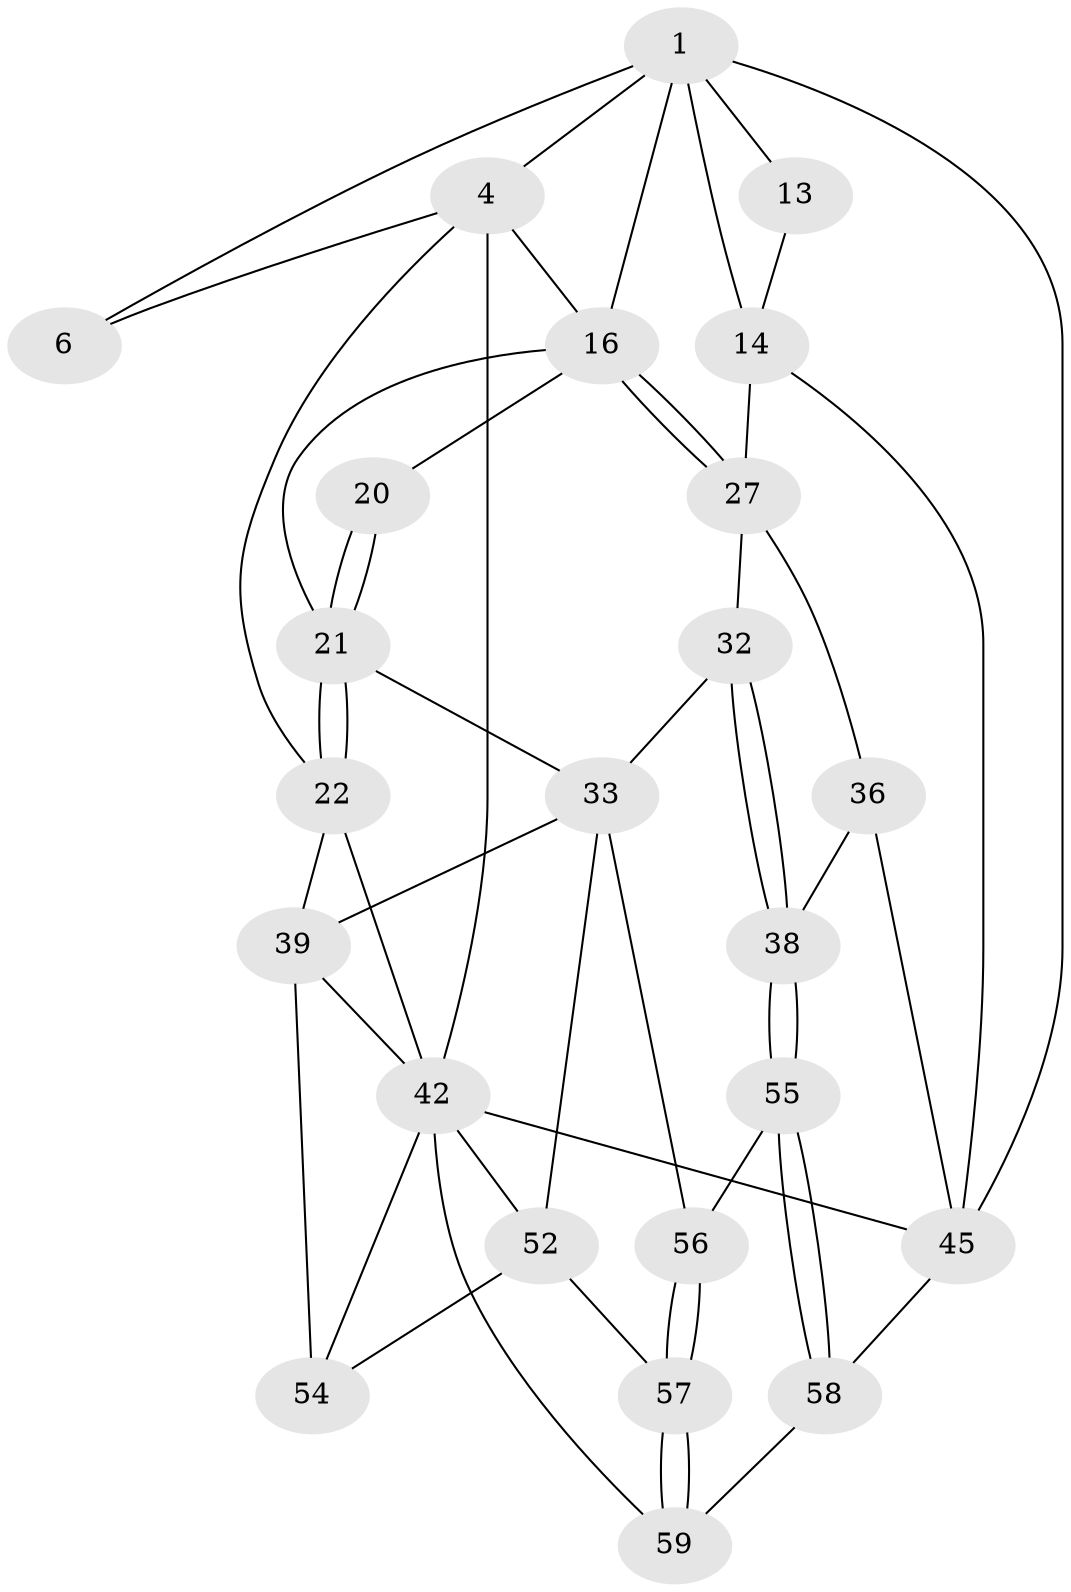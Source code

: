 // original degree distribution, {3: 0.03333333333333333, 4: 0.23333333333333334, 6: 0.2, 5: 0.5333333333333333}
// Generated by graph-tools (version 1.1) at 2025/21/03/04/25 18:21:21]
// undirected, 24 vertices, 53 edges
graph export_dot {
graph [start="1"]
  node [color=gray90,style=filled];
  1 [pos="+0.7805764039812962+0",super="+2+8"];
  4 [pos="+0+0",super="+5+24"];
  6 [pos="+0.21692400461033912+0",super="+7"];
  13 [pos="+0.9108127791346325+0.21564351407726562"];
  14 [pos="+1+0.37757674448405076",super="+34+15"];
  16 [pos="+0.5923006976776132+0.340617334268689",super="+17"];
  20 [pos="+0.24708274739552652+0.33664294461748406"];
  21 [pos="+0.22656968120751744+0.36509928874289893",super="+28"];
  22 [pos="+0.13863173614016266+0.4060746714452048",super="+23+30"];
  27 [pos="+0.5957557004066005+0.34321235957027646",super="+31"];
  32 [pos="+0.6379733083054818+0.6969884454594624"];
  33 [pos="+0.49720566999184024+0.7312666489408989",super="+47"];
  36 [pos="+0.7996600825203691+0.6304790468442699",super="+37"];
  38 [pos="+0.6962540158901891+0.7244475999544512"];
  39 [pos="+0.19317698233372668+0.6844078506549964",super="+40"];
  42 [pos="+0+0.6333442991859539",super="+43"];
  45 [pos="+1+0.5370855699265255",super="+46"];
  52 [pos="+0.2244714834904791+0.9063289770595891",super="+53"];
  54 [pos="+0.1748395779290997+0.8375522847489326"];
  55 [pos="+0.5761278590916425+0.9210214380163778"];
  56 [pos="+0.47147333565136285+0.7994344879501631"];
  57 [pos="+0.41768062247934673+0.9313851652512931"];
  58 [pos="+0.6599723219511202+1"];
  59 [pos="+0.5189090764715875+1"];
  1 -- 4;
  1 -- 14;
  1 -- 13 [weight=2];
  1 -- 16;
  1 -- 45;
  1 -- 6;
  4 -- 16;
  4 -- 6;
  4 -- 42 [weight=2];
  4 -- 22;
  13 -- 14;
  14 -- 45;
  14 -- 27 [weight=2];
  16 -- 27;
  16 -- 27;
  16 -- 20 [weight=2];
  16 -- 21;
  20 -- 21;
  20 -- 21;
  21 -- 22 [weight=2];
  21 -- 22;
  21 -- 33;
  22 -- 42;
  22 -- 39 [weight=2];
  27 -- 32;
  27 -- 36;
  32 -- 33;
  32 -- 38;
  32 -- 38;
  33 -- 56;
  33 -- 52;
  33 -- 39;
  36 -- 45 [weight=2];
  36 -- 38;
  38 -- 55;
  38 -- 55;
  39 -- 54;
  39 -- 42;
  42 -- 52;
  42 -- 54;
  42 -- 59;
  42 -- 45;
  45 -- 58;
  52 -- 57;
  52 -- 54;
  55 -- 56;
  55 -- 58;
  55 -- 58;
  56 -- 57;
  56 -- 57;
  57 -- 59;
  57 -- 59;
  58 -- 59;
}
